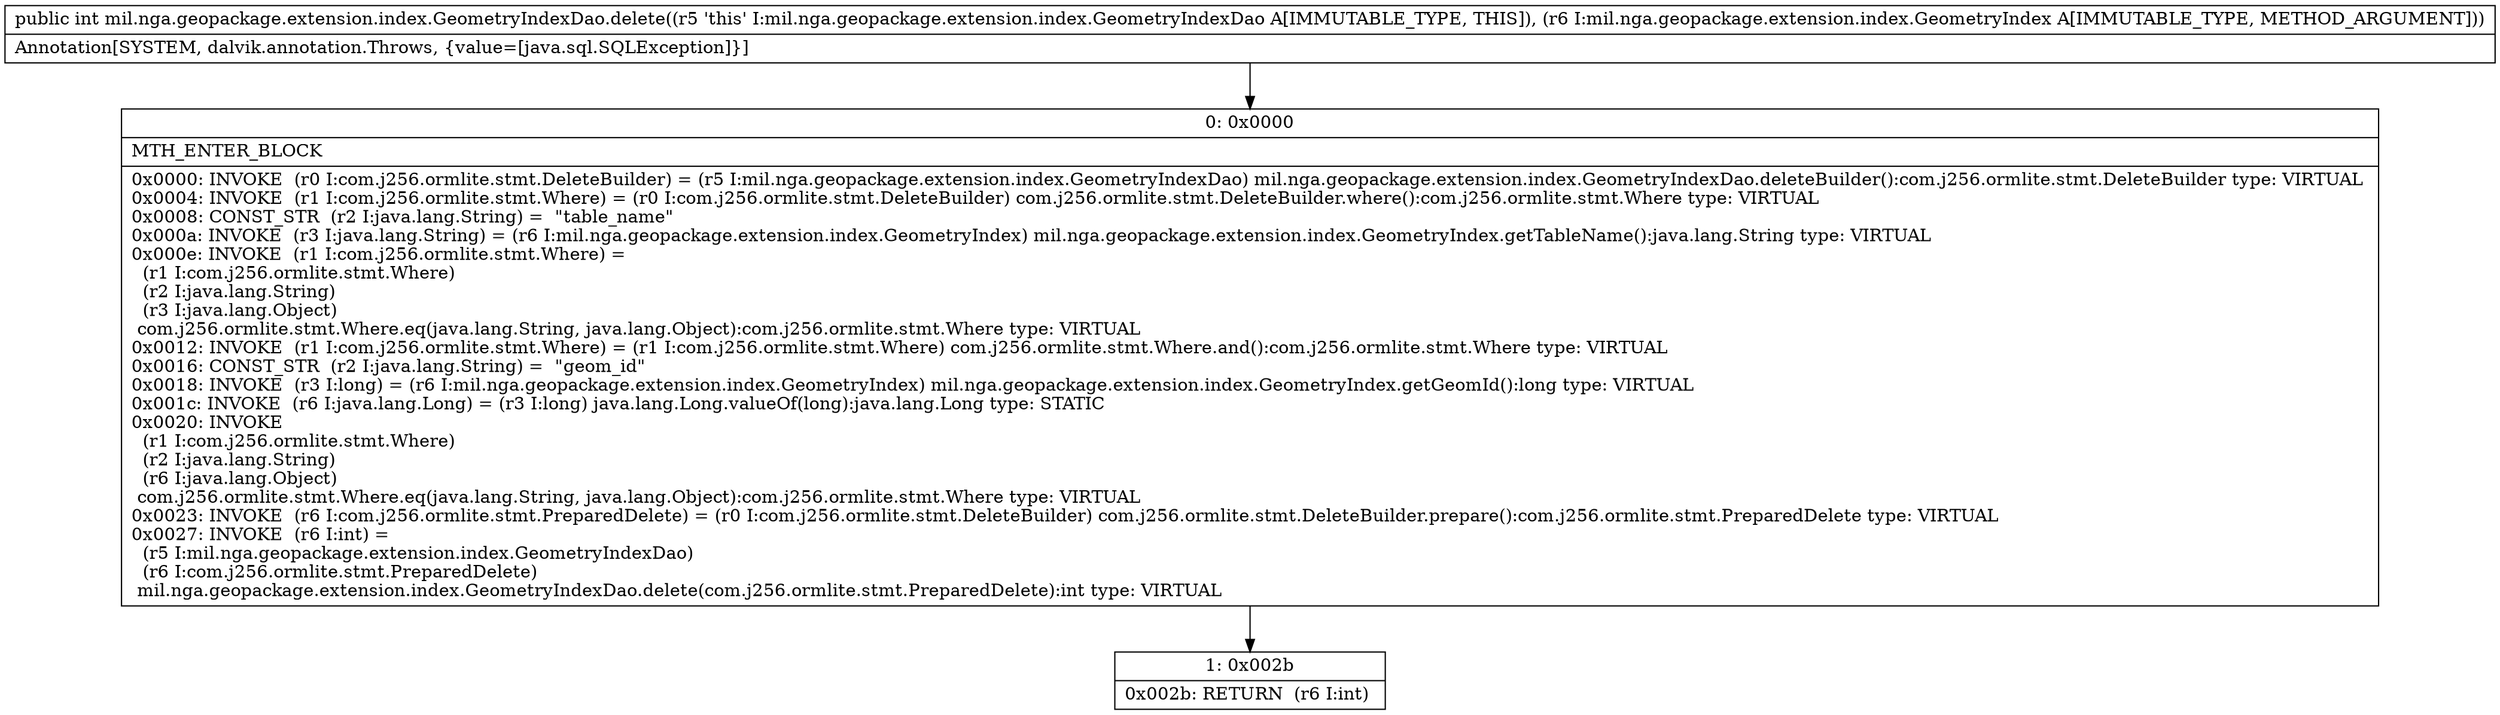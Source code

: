 digraph "CFG formil.nga.geopackage.extension.index.GeometryIndexDao.delete(Lmil\/nga\/geopackage\/extension\/index\/GeometryIndex;)I" {
Node_0 [shape=record,label="{0\:\ 0x0000|MTH_ENTER_BLOCK\l|0x0000: INVOKE  (r0 I:com.j256.ormlite.stmt.DeleteBuilder) = (r5 I:mil.nga.geopackage.extension.index.GeometryIndexDao) mil.nga.geopackage.extension.index.GeometryIndexDao.deleteBuilder():com.j256.ormlite.stmt.DeleteBuilder type: VIRTUAL \l0x0004: INVOKE  (r1 I:com.j256.ormlite.stmt.Where) = (r0 I:com.j256.ormlite.stmt.DeleteBuilder) com.j256.ormlite.stmt.DeleteBuilder.where():com.j256.ormlite.stmt.Where type: VIRTUAL \l0x0008: CONST_STR  (r2 I:java.lang.String) =  \"table_name\" \l0x000a: INVOKE  (r3 I:java.lang.String) = (r6 I:mil.nga.geopackage.extension.index.GeometryIndex) mil.nga.geopackage.extension.index.GeometryIndex.getTableName():java.lang.String type: VIRTUAL \l0x000e: INVOKE  (r1 I:com.j256.ormlite.stmt.Where) = \l  (r1 I:com.j256.ormlite.stmt.Where)\l  (r2 I:java.lang.String)\l  (r3 I:java.lang.Object)\l com.j256.ormlite.stmt.Where.eq(java.lang.String, java.lang.Object):com.j256.ormlite.stmt.Where type: VIRTUAL \l0x0012: INVOKE  (r1 I:com.j256.ormlite.stmt.Where) = (r1 I:com.j256.ormlite.stmt.Where) com.j256.ormlite.stmt.Where.and():com.j256.ormlite.stmt.Where type: VIRTUAL \l0x0016: CONST_STR  (r2 I:java.lang.String) =  \"geom_id\" \l0x0018: INVOKE  (r3 I:long) = (r6 I:mil.nga.geopackage.extension.index.GeometryIndex) mil.nga.geopackage.extension.index.GeometryIndex.getGeomId():long type: VIRTUAL \l0x001c: INVOKE  (r6 I:java.lang.Long) = (r3 I:long) java.lang.Long.valueOf(long):java.lang.Long type: STATIC \l0x0020: INVOKE  \l  (r1 I:com.j256.ormlite.stmt.Where)\l  (r2 I:java.lang.String)\l  (r6 I:java.lang.Object)\l com.j256.ormlite.stmt.Where.eq(java.lang.String, java.lang.Object):com.j256.ormlite.stmt.Where type: VIRTUAL \l0x0023: INVOKE  (r6 I:com.j256.ormlite.stmt.PreparedDelete) = (r0 I:com.j256.ormlite.stmt.DeleteBuilder) com.j256.ormlite.stmt.DeleteBuilder.prepare():com.j256.ormlite.stmt.PreparedDelete type: VIRTUAL \l0x0027: INVOKE  (r6 I:int) = \l  (r5 I:mil.nga.geopackage.extension.index.GeometryIndexDao)\l  (r6 I:com.j256.ormlite.stmt.PreparedDelete)\l mil.nga.geopackage.extension.index.GeometryIndexDao.delete(com.j256.ormlite.stmt.PreparedDelete):int type: VIRTUAL \l}"];
Node_1 [shape=record,label="{1\:\ 0x002b|0x002b: RETURN  (r6 I:int) \l}"];
MethodNode[shape=record,label="{public int mil.nga.geopackage.extension.index.GeometryIndexDao.delete((r5 'this' I:mil.nga.geopackage.extension.index.GeometryIndexDao A[IMMUTABLE_TYPE, THIS]), (r6 I:mil.nga.geopackage.extension.index.GeometryIndex A[IMMUTABLE_TYPE, METHOD_ARGUMENT]))  | Annotation[SYSTEM, dalvik.annotation.Throws, \{value=[java.sql.SQLException]\}]\l}"];
MethodNode -> Node_0;
Node_0 -> Node_1;
}

